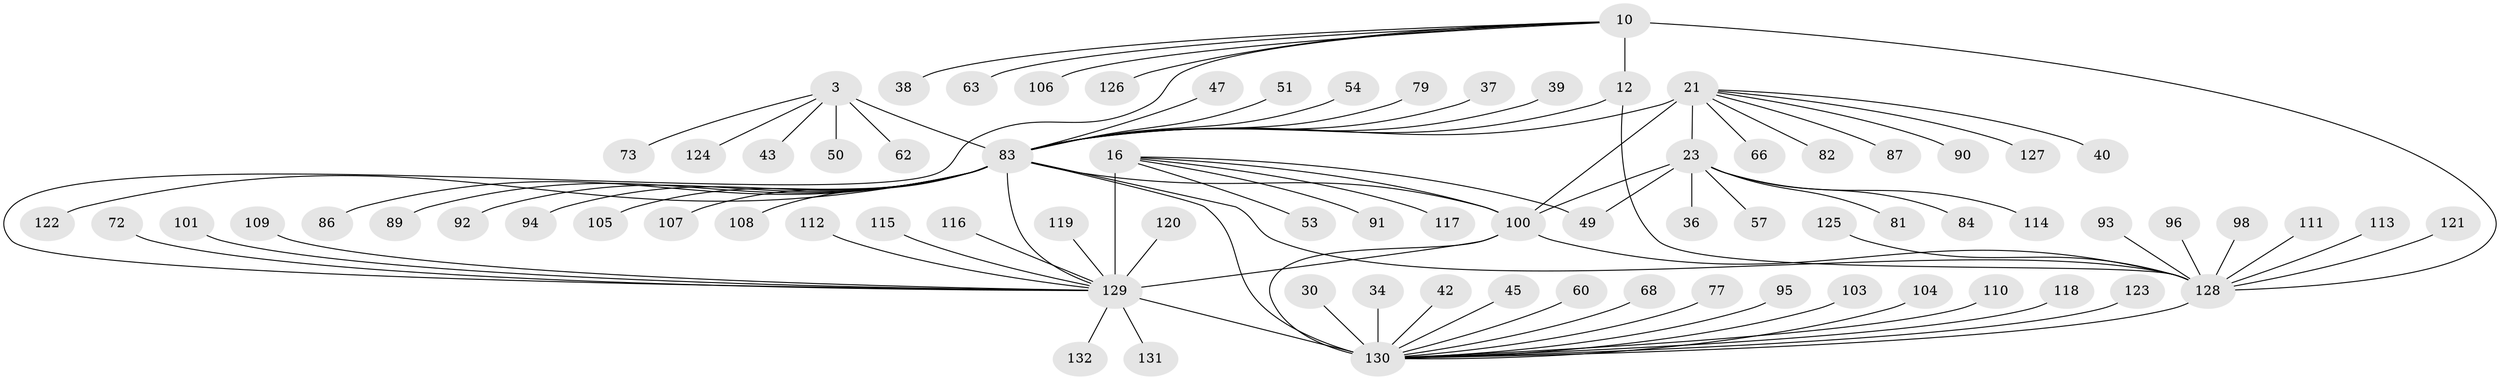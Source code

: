 // original degree distribution, {11: 0.03787878787878788, 9: 0.045454545454545456, 6: 0.015151515151515152, 10: 0.030303030303030304, 13: 0.007575757575757576, 8: 0.045454545454545456, 17: 0.007575757575757576, 7: 0.015151515151515152, 5: 0.022727272727272728, 1: 0.6363636363636364, 2: 0.12121212121212122, 3: 0.015151515151515152}
// Generated by graph-tools (version 1.1) at 2025/59/03/04/25 21:59:05]
// undirected, 79 vertices, 90 edges
graph export_dot {
graph [start="1"]
  node [color=gray90,style=filled];
  3 [super="+2"];
  10 [super="+8"];
  12 [super="+7"];
  16 [super="+14"];
  21 [super="+19"];
  23 [super="+20"];
  30 [super="+29"];
  34;
  36;
  37;
  38;
  39;
  40;
  42;
  43;
  45;
  47;
  49;
  50 [super="+48"];
  51;
  53;
  54;
  57;
  60;
  62;
  63;
  66;
  68;
  72;
  73;
  77;
  79;
  81 [super="+71"];
  82;
  83 [super="+44+35"];
  84;
  86;
  87;
  89;
  90;
  91;
  92;
  93;
  94;
  95;
  96;
  98 [super="+55"];
  100 [super="+85+24"];
  101;
  103;
  104;
  105 [super="+64"];
  106;
  107;
  108;
  109;
  110;
  111 [super="+74"];
  112;
  113 [super="+52"];
  114;
  115;
  116;
  117;
  118;
  119;
  120 [super="+102"];
  121;
  122;
  123 [super="+97+99"];
  124;
  125;
  126;
  127;
  128 [super="+11+65+69+70+76+80+88"];
  129 [super="+18+31+56+78+58+59+61+67"];
  130 [super="+27+28"];
  131;
  132;
  3 -- 73;
  3 -- 43;
  3 -- 124;
  3 -- 62;
  3 -- 50;
  3 -- 83 [weight=8];
  10 -- 12 [weight=4];
  10 -- 63;
  10 -- 38;
  10 -- 106;
  10 -- 126;
  10 -- 128 [weight=4];
  10 -- 129;
  12 -- 128 [weight=4];
  12 -- 83;
  16 -- 49;
  16 -- 53;
  16 -- 117;
  16 -- 91;
  16 -- 100;
  16 -- 129 [weight=8];
  21 -- 23 [weight=4];
  21 -- 40;
  21 -- 100 [weight=5];
  21 -- 127;
  21 -- 66;
  21 -- 82;
  21 -- 87;
  21 -- 90;
  21 -- 83;
  23 -- 57;
  23 -- 114;
  23 -- 36;
  23 -- 49;
  23 -- 84;
  23 -- 100 [weight=4];
  23 -- 81;
  30 -- 130 [weight=8];
  34 -- 130;
  37 -- 83;
  39 -- 83;
  42 -- 130;
  45 -- 130;
  47 -- 83;
  51 -- 83;
  54 -- 83;
  60 -- 130;
  68 -- 130;
  72 -- 129;
  77 -- 130;
  79 -- 83;
  83 -- 128;
  83 -- 129;
  83 -- 130 [weight=2];
  83 -- 86;
  83 -- 89;
  83 -- 92;
  83 -- 94;
  83 -- 100 [weight=3];
  83 -- 105;
  83 -- 107;
  83 -- 108;
  83 -- 122;
  93 -- 128;
  95 -- 130;
  96 -- 128;
  98 -- 128;
  100 -- 128;
  100 -- 129;
  100 -- 130;
  101 -- 129;
  103 -- 130;
  104 -- 130;
  109 -- 129;
  110 -- 130;
  111 -- 128;
  112 -- 129;
  113 -- 128;
  115 -- 129;
  116 -- 129;
  118 -- 130;
  119 -- 129;
  120 -- 129;
  121 -- 128;
  123 -- 130;
  125 -- 128;
  128 -- 130;
  129 -- 131;
  129 -- 132;
  129 -- 130;
}
